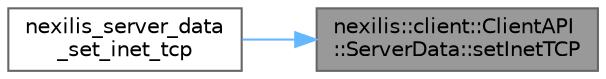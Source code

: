 digraph "nexilis::client::ClientAPI::ServerData::setInetTCP"
{
 // LATEX_PDF_SIZE
  bgcolor="transparent";
  edge [fontname=Helvetica,fontsize=10,labelfontname=Helvetica,labelfontsize=10];
  node [fontname=Helvetica,fontsize=10,shape=box,height=0.2,width=0.4];
  rankdir="RL";
  Node1 [id="Node000001",label="nexilis::client::ClientAPI\l::ServerData::setInetTCP",height=0.2,width=0.4,color="gray40", fillcolor="grey60", style="filled", fontcolor="black",tooltip=" "];
  Node1 -> Node2 [id="edge1_Node000001_Node000002",dir="back",color="steelblue1",style="solid",tooltip=" "];
  Node2 [id="Node000002",label="nexilis_server_data\l_set_inet_tcp",height=0.2,width=0.4,color="grey40", fillcolor="white", style="filled",URL="$d0/d6e/client__api__c_8cc.html#aab7f0e5a15cb8f0cbb00e9dcff1aee96",tooltip=" "];
}
